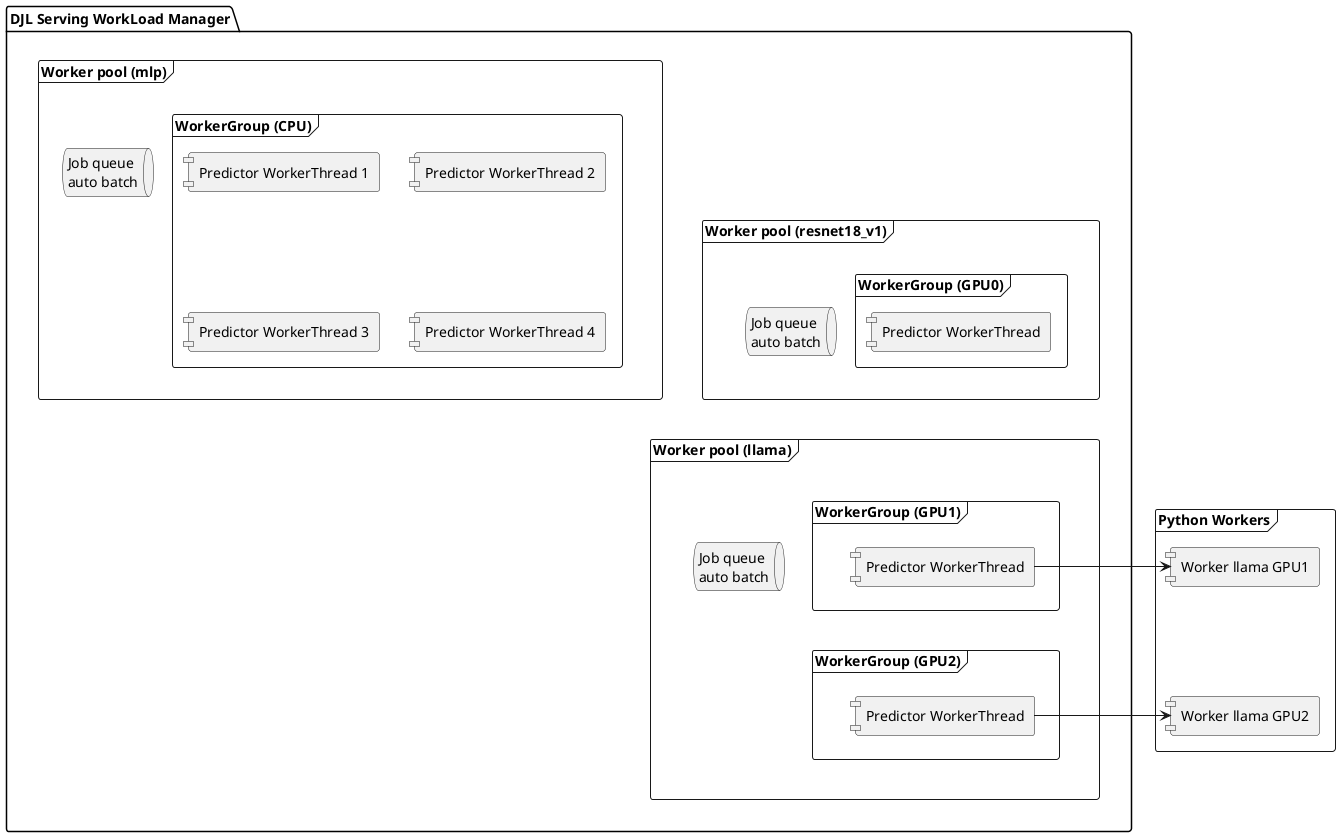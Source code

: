 @startuml
skinparam componentStyle uml1

package "DJL Serving WorkLoad Manager" as wlm {
  frame "Worker pool (mlp)" as wp_mlp {

    queue "Job queue\nauto batch" as jq_mlp

    frame "WorkerGroup (CPU)" as wg_mlp {

      [Predictor WorkerThread 1]
      [Predictor WorkerThread 2]
      [Predictor WorkerThread 3]
      [Predictor WorkerThread 4]
    }
  }

  frame "Worker pool (resnet18_v1)" as wp_resnet {

    queue "Job queue\nauto batch" as jq_resnet

    frame "WorkerGroup (GPU0)" as wg0 {
      [Predictor WorkerThread] as wt0
    }
  }

  frame "Worker pool (llama)" as wp_llama {
    queue "Job queue\nauto batch" as jq_llama

    frame "WorkerGroup (GPU1)" as wg1 {
      [Predictor WorkerThread] as wt1
    }
    frame "WorkerGroup (GPU2)" as wg2 {
      [Predictor WorkerThread] as wt2
    }
    wg1-[hidden]down-wg2
  }
  wp_mlp-[hidden]down-wp_resnet
  wp_resnet-[hidden]down-wp_llama
}

frame "Python Workers" {
    [Worker llama GPU1] as py1
    [Worker llama GPU2] as py2
    py1-[hidden]down-py2
}

wt1 -> py1
wt2 -> py2
@enduml
